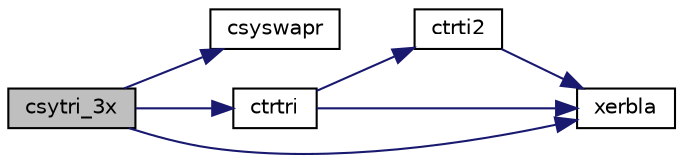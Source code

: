 digraph "csytri_3x"
{
 // LATEX_PDF_SIZE
  edge [fontname="Helvetica",fontsize="10",labelfontname="Helvetica",labelfontsize="10"];
  node [fontname="Helvetica",fontsize="10",shape=record];
  rankdir="LR";
  Node1 [label="csytri_3x",height=0.2,width=0.4,color="black", fillcolor="grey75", style="filled", fontcolor="black",tooltip="CSYTRI_3X"];
  Node1 -> Node2 [color="midnightblue",fontsize="10",style="solid",fontname="Helvetica"];
  Node2 [label="csyswapr",height=0.2,width=0.4,color="black", fillcolor="white", style="filled",URL="$csyswapr_8f.html#a9f9a3d10086d7de0fcb0a4732c2e9b21",tooltip="CSYSWAPR"];
  Node1 -> Node3 [color="midnightblue",fontsize="10",style="solid",fontname="Helvetica"];
  Node3 [label="ctrtri",height=0.2,width=0.4,color="black", fillcolor="white", style="filled",URL="$ctrtri_8f.html#ad08962e5806175e6e372db349a963ecc",tooltip="CTRTRI"];
  Node3 -> Node4 [color="midnightblue",fontsize="10",style="solid",fontname="Helvetica"];
  Node4 [label="ctrti2",height=0.2,width=0.4,color="black", fillcolor="white", style="filled",URL="$ctrti2_8f.html#ae7ae073f804087edaf233005a6553d94",tooltip="CTRTI2 computes the inverse of a triangular matrix (unblocked algorithm)."];
  Node4 -> Node5 [color="midnightblue",fontsize="10",style="solid",fontname="Helvetica"];
  Node5 [label="xerbla",height=0.2,width=0.4,color="black", fillcolor="white", style="filled",URL="$xerbla_8f.html#a377ee61015baf8dea7770b3a404b1c07",tooltip="XERBLA"];
  Node3 -> Node5 [color="midnightblue",fontsize="10",style="solid",fontname="Helvetica"];
  Node1 -> Node5 [color="midnightblue",fontsize="10",style="solid",fontname="Helvetica"];
}

